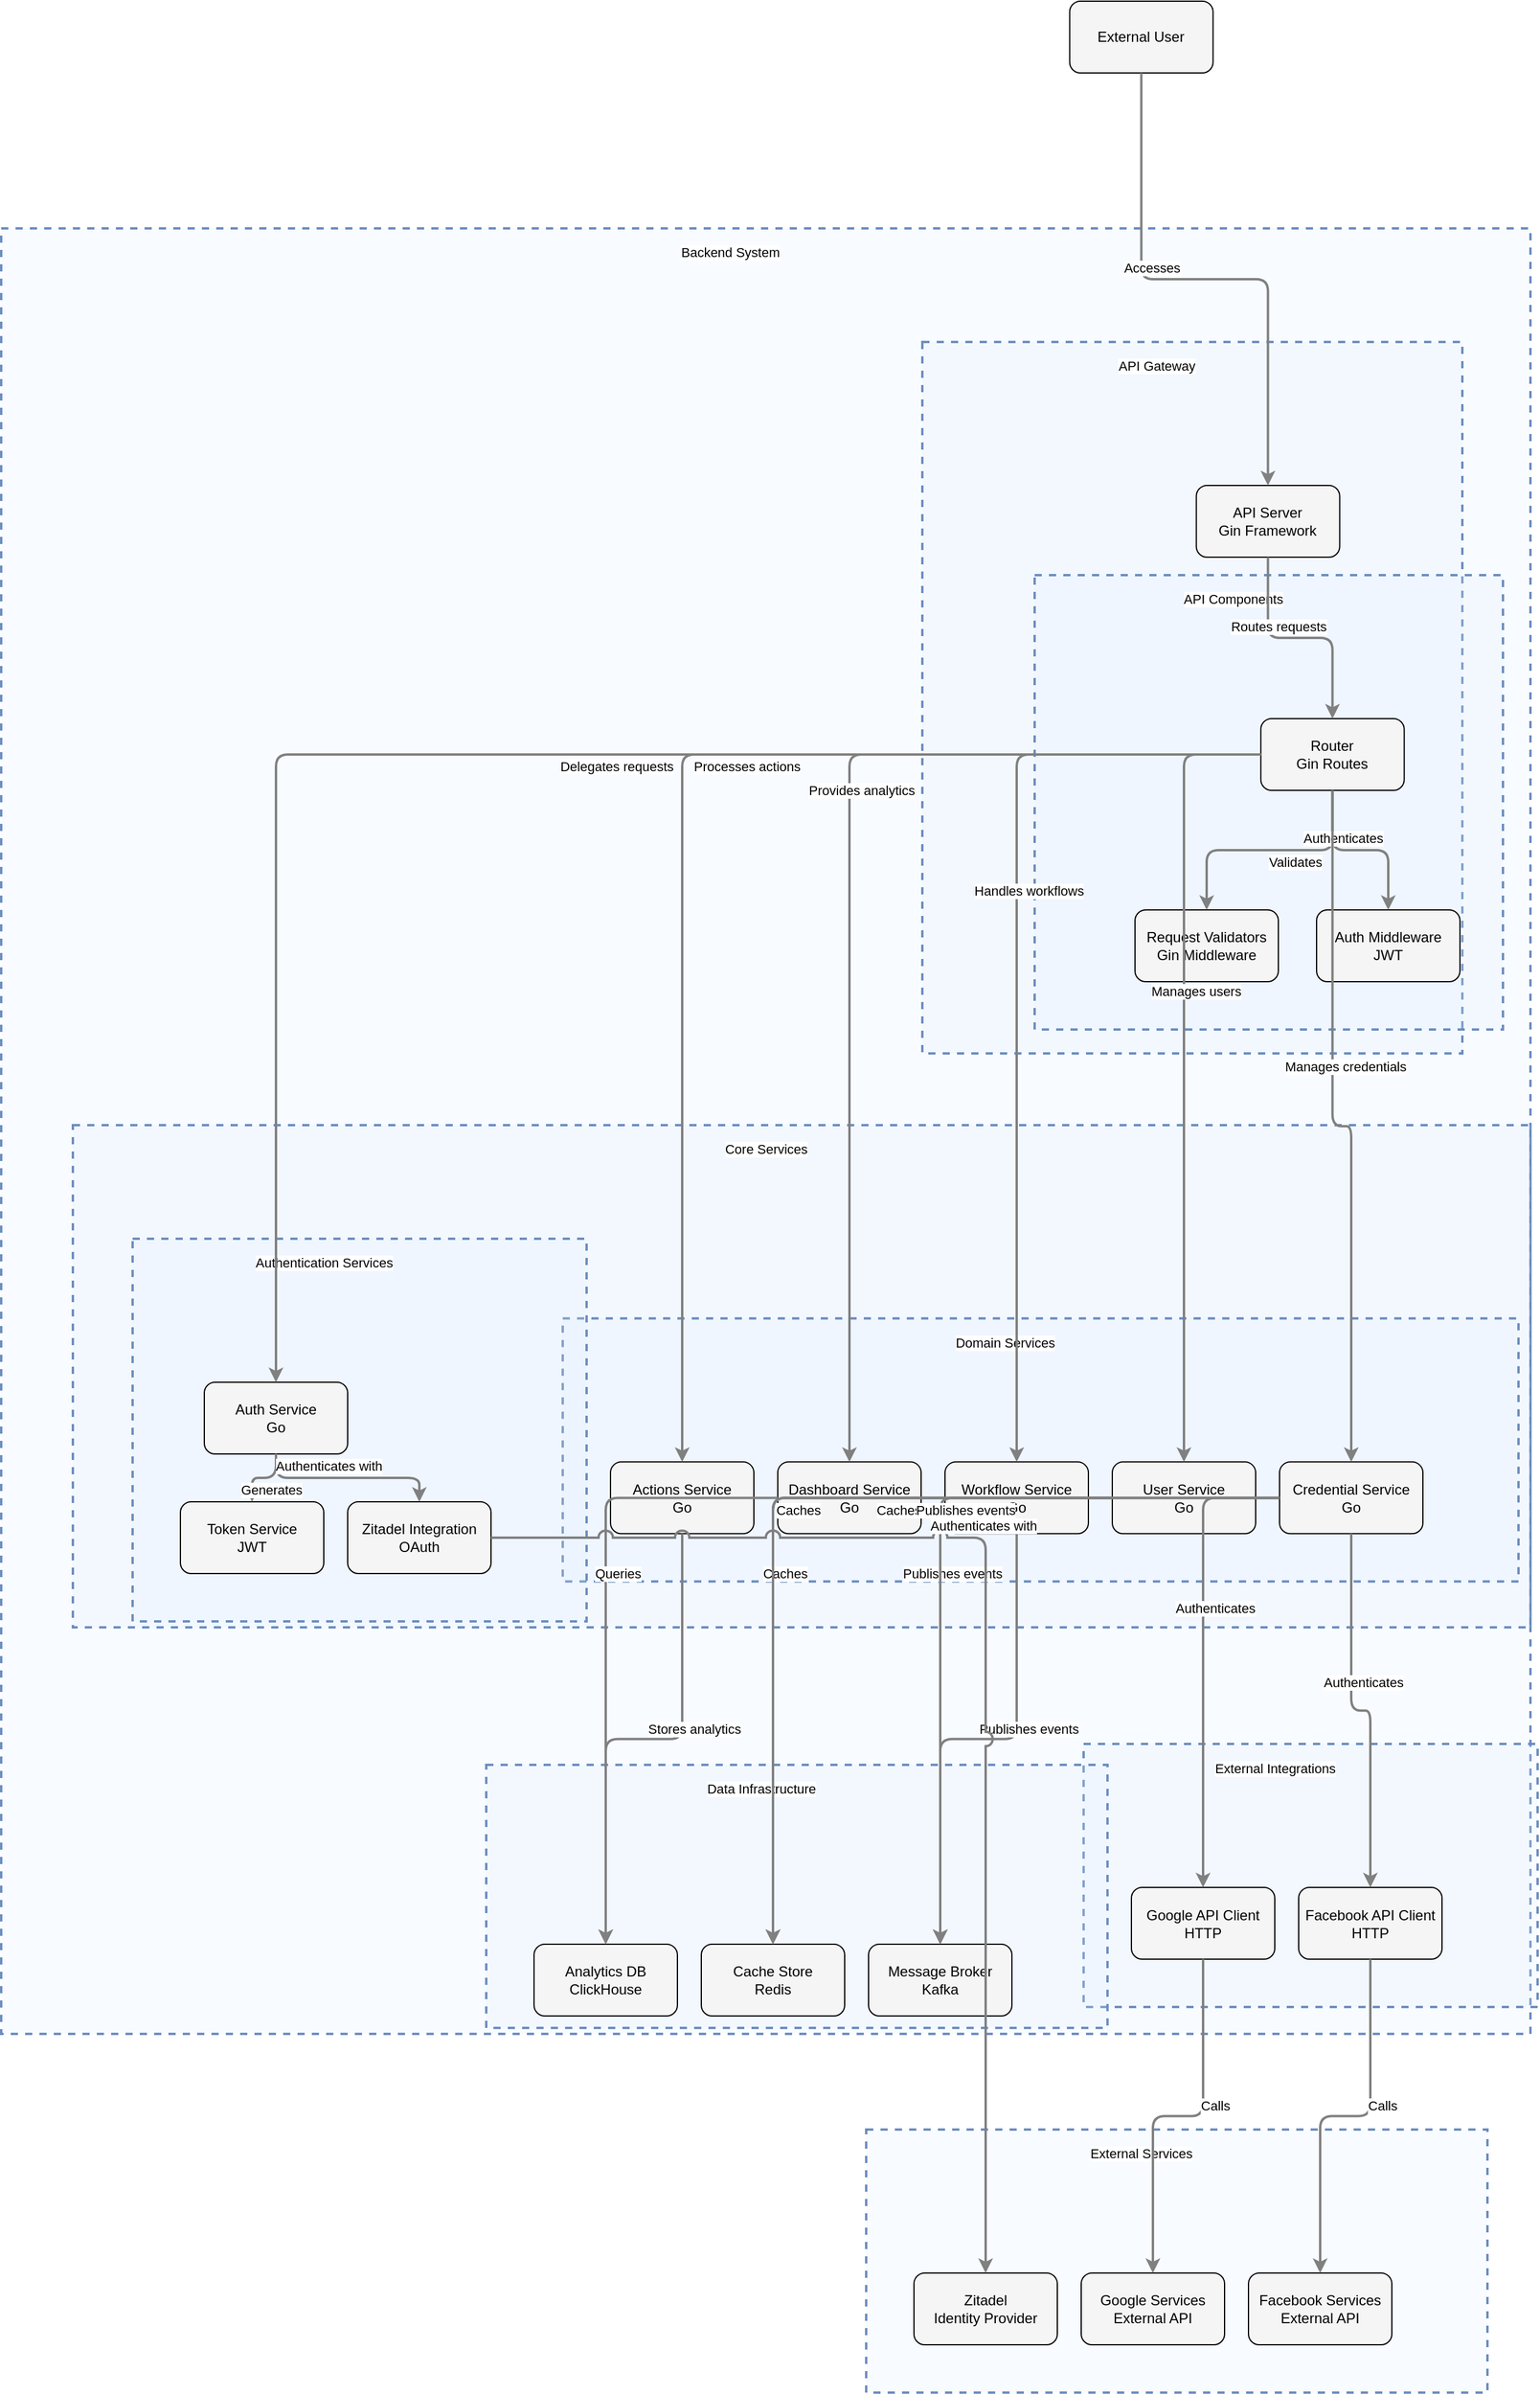 <?xml version="1.0" encoding="UTF-8"?>
      <mxfile version="14.6.5" type="device">
        <diagram id="codeviz-diagram" name="System Diagram">
          <mxGraphModel dx="1000" dy="1000" grid="1" gridSize="10" guides="1" tooltips="1" connect="1" arrows="1" fold="1" page="1" pageScale="1" pageWidth="1169" pageHeight="827" math="0" shadow="0">
            <root>
              <mxCell id="0"/>
              <mxCell id="1" parent="0"/>
              <mxCell id="subGraph3" value="" style="html=1;whiteSpace=wrap;container=1;fillColor=#dae8fc;strokeColor=#6c8ebf;dashed=1;fillOpacity=20;strokeWidth=2;containerType=none;recursiveResize=0;movable=1;resizable=1;autosize=0;dropTarget=0" vertex="1" parent="subGraph4">
                <mxGeometry x="410" y="161.667" width="800" height="220.0" as="geometry"/>
              </mxCell>
              <mxCell id="subGraph3_label" value="Domain Services" style="edgeLabel;html=1;align=center;verticalAlign=middle;resizable=0;labelBackgroundColor=white;spacing=5" vertex="1" parent="subGraph4">
                <mxGeometry x="418" y="169.667" width="724" height="24" as="geometry"/>
              </mxCell>
<mxCell id="subGraph2" value="" style="html=1;whiteSpace=wrap;container=1;fillColor=#dae8fc;strokeColor=#6c8ebf;dashed=1;fillOpacity=20;strokeWidth=2;containerType=none;recursiveResize=0;movable=1;resizable=1;autosize=0;dropTarget=0" vertex="1" parent="subGraph4">
                <mxGeometry x="50" y="95" width="380" height="320" as="geometry"/>
              </mxCell>
              <mxCell id="subGraph2_label" value="Authentication Services" style="edgeLabel;html=1;align=center;verticalAlign=middle;resizable=0;labelBackgroundColor=white;spacing=5" vertex="1" parent="subGraph4">
                <mxGeometry x="58" y="103" width="304" height="24" as="geometry"/>
              </mxCell>
<mxCell id="subGraph0" value="" style="html=1;whiteSpace=wrap;container=1;fillColor=#dae8fc;strokeColor=#6c8ebf;dashed=1;fillOpacity=20;strokeWidth=2;containerType=none;recursiveResize=0;movable=1;resizable=1;autosize=0;dropTarget=0" vertex="1" parent="subGraph1">
                <mxGeometry x="94" y="195" width="392" height="380" as="geometry"/>
              </mxCell>
              <mxCell id="subGraph0_label" value="API Components" style="edgeLabel;html=1;align=center;verticalAlign=middle;resizable=0;labelBackgroundColor=white;spacing=5" vertex="1" parent="subGraph1">
                <mxGeometry x="102" y="203" width="316" height="24" as="geometry"/>
              </mxCell>
<mxCell id="subGraph6" value="" style="html=1;whiteSpace=wrap;container=1;fillColor=#dae8fc;strokeColor=#6c8ebf;dashed=1;fillOpacity=20;strokeWidth=2;containerType=none;recursiveResize=0;movable=1;resizable=1;autosize=0;dropTarget=0" vertex="1" parent="subGraph7">
                <mxGeometry x="906" y="1267.5" width="380" height="220" as="geometry"/>
              </mxCell>
              <mxCell id="subGraph6_label" value="External Integrations" style="edgeLabel;html=1;align=center;verticalAlign=middle;resizable=0;labelBackgroundColor=white;spacing=5" vertex="1" parent="subGraph7">
                <mxGeometry x="914" y="1275.5" width="304" height="24" as="geometry"/>
              </mxCell>
<mxCell id="subGraph5" value="" style="html=1;whiteSpace=wrap;container=1;fillColor=#dae8fc;strokeColor=#6c8ebf;dashed=1;fillOpacity=20;strokeWidth=2;containerType=none;recursiveResize=0;movable=1;resizable=1;autosize=0;dropTarget=0" vertex="1" parent="subGraph7">
                <mxGeometry x="406" y="1285" width="520" height="220" as="geometry"/>
              </mxCell>
              <mxCell id="subGraph5_label" value="Data Infrastructure" style="edgeLabel;html=1;align=center;verticalAlign=middle;resizable=0;labelBackgroundColor=white;spacing=5" vertex="1" parent="subGraph7">
                <mxGeometry x="414" y="1293" width="444" height="24" as="geometry"/>
              </mxCell>
<mxCell id="subGraph4" value="" style="html=1;whiteSpace=wrap;container=1;fillColor=#dae8fc;strokeColor=#6c8ebf;dashed=1;fillOpacity=20;strokeWidth=2;containerType=none;recursiveResize=0;movable=1;resizable=1;autosize=0;dropTarget=0" vertex="1" parent="subGraph7">
                <mxGeometry x="60" y="750" width="1220" height="420" as="geometry"/>
              </mxCell>
              <mxCell id="subGraph4_label" value="Core Services" style="edgeLabel;html=1;align=center;verticalAlign=middle;resizable=0;labelBackgroundColor=white;spacing=5" vertex="1" parent="subGraph7">
                <mxGeometry x="68" y="758" width="1144" height="24" as="geometry"/>
              </mxCell>
<mxCell id="subGraph1" value="" style="html=1;whiteSpace=wrap;container=1;fillColor=#dae8fc;strokeColor=#6c8ebf;dashed=1;fillOpacity=20;strokeWidth=2;containerType=none;recursiveResize=0;movable=1;resizable=1;autosize=0;dropTarget=0" vertex="1" parent="subGraph7">
                <mxGeometry x="771" y="95" width="452" height="595" as="geometry"/>
              </mxCell>
              <mxCell id="subGraph1_label" value="API Gateway" style="edgeLabel;html=1;align=center;verticalAlign=middle;resizable=0;labelBackgroundColor=white;spacing=5" vertex="1" parent="subGraph7">
                <mxGeometry x="779" y="103" width="376" height="24" as="geometry"/>
              </mxCell>
<mxCell id="subGraph8" value="" style="html=1;whiteSpace=wrap;container=1;fillColor=#dae8fc;strokeColor=#6c8ebf;dashed=1;fillOpacity=20;strokeWidth=2;containerType=none;recursiveResize=0;movable=1;resizable=1;autosize=0;dropTarget=0" vertex="1" parent="1">
                <mxGeometry x="778" y="1792" width="520" height="220" as="geometry"/>
              </mxCell>
              <mxCell id="subGraph8_label" value="External Services" style="edgeLabel;html=1;align=center;verticalAlign=middle;resizable=0;labelBackgroundColor=white;spacing=5" vertex="1" parent="1">
                <mxGeometry x="786" y="1800" width="444" height="24" as="geometry"/>
              </mxCell>
<mxCell id="subGraph7" value="" style="html=1;whiteSpace=wrap;container=1;fillColor=#dae8fc;strokeColor=#6c8ebf;dashed=1;fillOpacity=20;strokeWidth=2;containerType=none;recursiveResize=0;movable=1;resizable=1;autosize=0;dropTarget=0" vertex="1" parent="1">
                <mxGeometry x="54" y="202" width="1280" height="1510" as="geometry"/>
              </mxCell>
              <mxCell id="subGraph7_label" value="Backend System" style="edgeLabel;html=1;align=center;verticalAlign=middle;resizable=0;labelBackgroundColor=white;spacing=5" vertex="1" parent="1">
                <mxGeometry x="62" y="210" width="1204" height="24" as="geometry"/>
              </mxCell>
              <mxCell id="User" value="External User" style="rounded=1;whiteSpace=wrap;html=1;fillColor=#f5f5f5" vertex="1" parent="1">
                    <mxGeometry x="948.333" y="12" width="120" height="60" as="geometry"/>
                  </mxCell>
<mxCell id="GoogleAPI" value="Google Services&lt;br&gt;External API" style="rounded=1;whiteSpace=wrap;html=1;fillColor=#f5f5f5" vertex="1" parent="subGraph8">
                    <mxGeometry x="180" y="120" width="120" height="60" as="geometry"/>
                  </mxCell>
<mxCell id="FacebookAPI" value="Facebook Services&lt;br&gt;External API" style="rounded=1;whiteSpace=wrap;html=1;fillColor=#f5f5f5" vertex="1" parent="subGraph8">
                    <mxGeometry x="320" y="120" width="120" height="60" as="geometry"/>
                  </mxCell>
<mxCell id="ZitadelIDP" value="Zitadel&lt;br&gt;Identity Provider" style="rounded=1;whiteSpace=wrap;html=1;fillColor=#f5f5f5" vertex="1" parent="subGraph8">
                    <mxGeometry x="40" y="120" width="120" height="60" as="geometry"/>
                  </mxCell>
<mxCell id="APIServer" value="API Server&lt;br&gt;Gin Framework" style="rounded=1;whiteSpace=wrap;html=1;fillColor=#f5f5f5" vertex="1" parent="subGraph1">
                    <mxGeometry x="229.333" y="120" width="120" height="60" as="geometry"/>
                  </mxCell>
<mxCell id="RedisCache" value="Cache Store&lt;br&gt;Redis" style="rounded=1;whiteSpace=wrap;html=1;fillColor=#f5f5f5" vertex="1" parent="subGraph5">
                    <mxGeometry x="180" y="150" width="120" height="60" as="geometry"/>
                  </mxCell>
<mxCell id="KafkaBroker" value="Message Broker&lt;br&gt;Kafka" style="rounded=1;whiteSpace=wrap;html=1;fillColor=#f5f5f5" vertex="1" parent="subGraph5">
                    <mxGeometry x="320" y="150" width="120" height="60" as="geometry"/>
                  </mxCell>
<mxCell id="ClickHouseDB" value="Analytics DB&lt;br&gt;ClickHouse" style="rounded=1;whiteSpace=wrap;html=1;fillColor=#f5f5f5" vertex="1" parent="subGraph5">
                    <mxGeometry x="40" y="150" width="120" height="60" as="geometry"/>
                  </mxCell>
<mxCell id="GoogleClient" value="Google API Client&lt;br&gt;HTTP" style="rounded=1;whiteSpace=wrap;html=1;fillColor=#f5f5f5" vertex="1" parent="subGraph6">
                    <mxGeometry x="40" y="120" width="120" height="60" as="geometry"/>
                  </mxCell>
<mxCell id="FacebookClient" value="Facebook API Client&lt;br&gt;HTTP" style="rounded=1;whiteSpace=wrap;html=1;fillColor=#f5f5f5" vertex="1" parent="subGraph6">
                    <mxGeometry x="180" y="120" width="120" height="60" as="geometry"/>
                  </mxCell>
<mxCell id="Router" value="Router&lt;br&gt;Gin Routes" style="rounded=1;whiteSpace=wrap;html=1;fillColor=#f5f5f5" vertex="1" parent="subGraph0">
                    <mxGeometry x="189.333" y="120" width="120" height="60" as="geometry"/>
                  </mxCell>
<mxCell id="AuthMiddleware" value="Auth Middleware&lt;br&gt;JWT" style="rounded=1;whiteSpace=wrap;html=1;fillColor=#f5f5f5" vertex="1" parent="subGraph0">
                    <mxGeometry x="236" y="280" width="120" height="60" as="geometry"/>
                  </mxCell>
<mxCell id="Validators" value="Request Validators&lt;br&gt;Gin Middleware" style="rounded=1;whiteSpace=wrap;html=1;fillColor=#f5f5f5" vertex="1" parent="subGraph0">
                    <mxGeometry x="84" y="280" width="120" height="60" as="geometry"/>
                  </mxCell>
<mxCell id="AuthService" value="Auth Service&lt;br&gt;Go" style="rounded=1;whiteSpace=wrap;html=1;fillColor=#f5f5f5" vertex="1" parent="subGraph2">
                    <mxGeometry x="60" y="120" width="120" height="60" as="geometry"/>
                  </mxCell>
<mxCell id="TokenService" value="Token Service&lt;br&gt;JWT" style="rounded=1;whiteSpace=wrap;html=1;fillColor=#f5f5f5" vertex="1" parent="subGraph2">
                    <mxGeometry x="40" y="220" width="120" height="60" as="geometry"/>
                  </mxCell>
<mxCell id="ZitadelService" value="Zitadel Integration&lt;br&gt;OAuth" style="rounded=1;whiteSpace=wrap;html=1;fillColor=#f5f5f5" vertex="1" parent="subGraph2">
                    <mxGeometry x="180" y="220" width="120" height="60" as="geometry"/>
                  </mxCell>
<mxCell id="UserService" value="User Service&lt;br&gt;Go" style="rounded=1;whiteSpace=wrap;html=1;fillColor=#f5f5f5" vertex="1" parent="subGraph3">
                    <mxGeometry x="460" y="120" width="120" height="60" as="geometry"/>
                  </mxCell>
<mxCell id="WorkflowService" value="Workflow Service&lt;br&gt;Go" style="rounded=1;whiteSpace=wrap;html=1;fillColor=#f5f5f5" vertex="1" parent="subGraph3">
                    <mxGeometry x="320" y="120" width="120" height="60" as="geometry"/>
                  </mxCell>
<mxCell id="CredentialService" value="Credential Service&lt;br&gt;Go" style="rounded=1;whiteSpace=wrap;html=1;fillColor=#f5f5f5" vertex="1" parent="subGraph3">
                    <mxGeometry x="600" y="120" width="120" height="60" as="geometry"/>
                  </mxCell>
<mxCell id="DashboardService" value="Dashboard Service&lt;br&gt;Go" style="rounded=1;whiteSpace=wrap;html=1;fillColor=#f5f5f5" vertex="1" parent="subGraph3">
                    <mxGeometry x="180" y="120" width="120" height="60" as="geometry"/>
                  </mxCell>
<mxCell id="ActionsService" value="Actions Service&lt;br&gt;Go" style="rounded=1;whiteSpace=wrap;html=1;fillColor=#f5f5f5" vertex="1" parent="subGraph3">
                    <mxGeometry x="40" y="120" width="120" height="60" as="geometry"/>
                  </mxCell>
              <mxCell id="edge-L_User_APIServer_0" style="edgeStyle=orthogonalEdgeStyle;rounded=1;orthogonalLoop=1;jettySize=auto;html=1;strokeColor=#808080;strokeWidth=2;jumpStyle=arc;jumpSize=10;spacing=15;labelBackgroundColor=white;labelBorderColor=none" edge="1" parent="1" source="User" target="APIServer">
                  <mxGeometry relative="1" as="geometry"/>
                </mxCell>
                <mxCell id="edge-L_User_APIServer_0_label" value="Accesses" style="edgeLabel;html=1;align=center;verticalAlign=middle;resizable=0;points=[];" vertex="1" connectable="0" parent="edge-L_User_APIServer_0">
                  <mxGeometry x="-0.2" y="10" relative="1" as="geometry">
                    <mxPoint as="offset"/>
                  </mxGeometry>
                </mxCell>
<mxCell id="edge-L_APIServer_Router_1" style="edgeStyle=orthogonalEdgeStyle;rounded=1;orthogonalLoop=1;jettySize=auto;html=1;strokeColor=#808080;strokeWidth=2;jumpStyle=arc;jumpSize=10;spacing=15;labelBackgroundColor=white;labelBorderColor=none" edge="1" parent="1" source="APIServer" target="Router">
                  <mxGeometry relative="1" as="geometry"/>
                </mxCell>
                <mxCell id="edge-L_APIServer_Router_1_label" value="Routes requests" style="edgeLabel;html=1;align=center;verticalAlign=middle;resizable=0;points=[];" vertex="1" connectable="0" parent="edge-L_APIServer_Router_1">
                  <mxGeometry x="-0.2" y="10" relative="1" as="geometry">
                    <mxPoint as="offset"/>
                  </mxGeometry>
                </mxCell>
<mxCell id="edge-L_Router_Validators_2" style="edgeStyle=orthogonalEdgeStyle;rounded=1;orthogonalLoop=1;jettySize=auto;html=1;strokeColor=#808080;strokeWidth=2;jumpStyle=arc;jumpSize=10;spacing=15;labelBackgroundColor=white;labelBorderColor=none" edge="1" parent="1" source="Router" target="Validators">
                  <mxGeometry relative="1" as="geometry"/>
                </mxCell>
                <mxCell id="edge-L_Router_Validators_2_label" value="Validates" style="edgeLabel;html=1;align=center;verticalAlign=middle;resizable=0;points=[];" vertex="1" connectable="0" parent="edge-L_Router_Validators_2">
                  <mxGeometry x="-0.2" y="10" relative="1" as="geometry">
                    <mxPoint as="offset"/>
                  </mxGeometry>
                </mxCell>
<mxCell id="edge-L_Router_AuthMiddleware_3" style="edgeStyle=orthogonalEdgeStyle;rounded=1;orthogonalLoop=1;jettySize=auto;html=1;strokeColor=#808080;strokeWidth=2;jumpStyle=arc;jumpSize=10;spacing=15;labelBackgroundColor=white;labelBorderColor=none" edge="1" parent="1" source="Router" target="AuthMiddleware">
                  <mxGeometry relative="1" as="geometry"/>
                </mxCell>
                <mxCell id="edge-L_Router_AuthMiddleware_3_label" value="Authenticates" style="edgeLabel;html=1;align=center;verticalAlign=middle;resizable=0;points=[];" vertex="1" connectable="0" parent="edge-L_Router_AuthMiddleware_3">
                  <mxGeometry x="-0.2" y="10" relative="1" as="geometry">
                    <mxPoint as="offset"/>
                  </mxGeometry>
                </mxCell>
<mxCell id="edge-L_Router_AuthService_4" style="edgeStyle=orthogonalEdgeStyle;rounded=1;orthogonalLoop=1;jettySize=auto;html=1;strokeColor=#808080;strokeWidth=2;jumpStyle=arc;jumpSize=10;spacing=15;labelBackgroundColor=white;labelBorderColor=none" edge="1" parent="1" source="Router" target="AuthService">
                  <mxGeometry relative="1" as="geometry"/>
                </mxCell>
                <mxCell id="edge-L_Router_AuthService_4_label" value="Delegates requests" style="edgeLabel;html=1;align=center;verticalAlign=middle;resizable=0;points=[];" vertex="1" connectable="0" parent="edge-L_Router_AuthService_4">
                  <mxGeometry x="-0.2" y="10" relative="1" as="geometry">
                    <mxPoint as="offset"/>
                  </mxGeometry>
                </mxCell>
<mxCell id="edge-L_Router_UserService_5" style="edgeStyle=orthogonalEdgeStyle;rounded=1;orthogonalLoop=1;jettySize=auto;html=1;strokeColor=#808080;strokeWidth=2;jumpStyle=arc;jumpSize=10;spacing=15;labelBackgroundColor=white;labelBorderColor=none" edge="1" parent="1" source="Router" target="UserService">
                  <mxGeometry relative="1" as="geometry"/>
                </mxCell>
                <mxCell id="edge-L_Router_UserService_5_label" value="Manages users" style="edgeLabel;html=1;align=center;verticalAlign=middle;resizable=0;points=[];" vertex="1" connectable="0" parent="edge-L_Router_UserService_5">
                  <mxGeometry x="-0.2" y="10" relative="1" as="geometry">
                    <mxPoint as="offset"/>
                  </mxGeometry>
                </mxCell>
<mxCell id="edge-L_Router_WorkflowService_6" style="edgeStyle=orthogonalEdgeStyle;rounded=1;orthogonalLoop=1;jettySize=auto;html=1;strokeColor=#808080;strokeWidth=2;jumpStyle=arc;jumpSize=10;spacing=15;labelBackgroundColor=white;labelBorderColor=none" edge="1" parent="1" source="Router" target="WorkflowService">
                  <mxGeometry relative="1" as="geometry"/>
                </mxCell>
                <mxCell id="edge-L_Router_WorkflowService_6_label" value="Handles workflows" style="edgeLabel;html=1;align=center;verticalAlign=middle;resizable=0;points=[];" vertex="1" connectable="0" parent="edge-L_Router_WorkflowService_6">
                  <mxGeometry x="-0.2" y="10" relative="1" as="geometry">
                    <mxPoint as="offset"/>
                  </mxGeometry>
                </mxCell>
<mxCell id="edge-L_Router_CredentialService_7" style="edgeStyle=orthogonalEdgeStyle;rounded=1;orthogonalLoop=1;jettySize=auto;html=1;strokeColor=#808080;strokeWidth=2;jumpStyle=arc;jumpSize=10;spacing=15;labelBackgroundColor=white;labelBorderColor=none" edge="1" parent="1" source="Router" target="CredentialService">
                  <mxGeometry relative="1" as="geometry"/>
                </mxCell>
                <mxCell id="edge-L_Router_CredentialService_7_label" value="Manages credentials" style="edgeLabel;html=1;align=center;verticalAlign=middle;resizable=0;points=[];" vertex="1" connectable="0" parent="edge-L_Router_CredentialService_7">
                  <mxGeometry x="-0.2" y="10" relative="1" as="geometry">
                    <mxPoint as="offset"/>
                  </mxGeometry>
                </mxCell>
<mxCell id="edge-L_Router_DashboardService_8" style="edgeStyle=orthogonalEdgeStyle;rounded=1;orthogonalLoop=1;jettySize=auto;html=1;strokeColor=#808080;strokeWidth=2;jumpStyle=arc;jumpSize=10;spacing=15;labelBackgroundColor=white;labelBorderColor=none" edge="1" parent="1" source="Router" target="DashboardService">
                  <mxGeometry relative="1" as="geometry"/>
                </mxCell>
                <mxCell id="edge-L_Router_DashboardService_8_label" value="Provides analytics" style="edgeLabel;html=1;align=center;verticalAlign=middle;resizable=0;points=[];" vertex="1" connectable="0" parent="edge-L_Router_DashboardService_8">
                  <mxGeometry x="-0.2" y="10" relative="1" as="geometry">
                    <mxPoint as="offset"/>
                  </mxGeometry>
                </mxCell>
<mxCell id="edge-L_Router_ActionsService_9" style="edgeStyle=orthogonalEdgeStyle;rounded=1;orthogonalLoop=1;jettySize=auto;html=1;strokeColor=#808080;strokeWidth=2;jumpStyle=arc;jumpSize=10;spacing=15;labelBackgroundColor=white;labelBorderColor=none" edge="1" parent="1" source="Router" target="ActionsService">
                  <mxGeometry relative="1" as="geometry"/>
                </mxCell>
                <mxCell id="edge-L_Router_ActionsService_9_label" value="Processes actions" style="edgeLabel;html=1;align=center;verticalAlign=middle;resizable=0;points=[];" vertex="1" connectable="0" parent="edge-L_Router_ActionsService_9">
                  <mxGeometry x="-0.2" y="10" relative="1" as="geometry">
                    <mxPoint as="offset"/>
                  </mxGeometry>
                </mxCell>
<mxCell id="edge-L_AuthService_TokenService_10" style="edgeStyle=orthogonalEdgeStyle;rounded=1;orthogonalLoop=1;jettySize=auto;html=1;strokeColor=#808080;strokeWidth=2;jumpStyle=arc;jumpSize=10;spacing=15;labelBackgroundColor=white;labelBorderColor=none" edge="1" parent="1" source="AuthService" target="TokenService">
                  <mxGeometry relative="1" as="geometry"/>
                </mxCell>
                <mxCell id="edge-L_AuthService_TokenService_10_label" value="Generates" style="edgeLabel;html=1;align=center;verticalAlign=middle;resizable=0;points=[];" vertex="1" connectable="0" parent="edge-L_AuthService_TokenService_10">
                  <mxGeometry x="-0.2" y="10" relative="1" as="geometry">
                    <mxPoint as="offset"/>
                  </mxGeometry>
                </mxCell>
<mxCell id="edge-L_AuthService_ZitadelService_11" style="edgeStyle=orthogonalEdgeStyle;rounded=1;orthogonalLoop=1;jettySize=auto;html=1;strokeColor=#808080;strokeWidth=2;jumpStyle=arc;jumpSize=10;spacing=15;labelBackgroundColor=white;labelBorderColor=none" edge="1" parent="1" source="AuthService" target="ZitadelService">
                  <mxGeometry relative="1" as="geometry"/>
                </mxCell>
                <mxCell id="edge-L_AuthService_ZitadelService_11_label" value="Authenticates with" style="edgeLabel;html=1;align=center;verticalAlign=middle;resizable=0;points=[];" vertex="1" connectable="0" parent="edge-L_AuthService_ZitadelService_11">
                  <mxGeometry x="-0.2" y="10" relative="1" as="geometry">
                    <mxPoint as="offset"/>
                  </mxGeometry>
                </mxCell>
<mxCell id="edge-L_UserService_RedisCache_12" style="edgeStyle=orthogonalEdgeStyle;rounded=1;orthogonalLoop=1;jettySize=auto;html=1;strokeColor=#808080;strokeWidth=2;jumpStyle=arc;jumpSize=10;spacing=15;labelBackgroundColor=white;labelBorderColor=none" edge="1" parent="1" source="UserService" target="RedisCache">
                  <mxGeometry relative="1" as="geometry"/>
                </mxCell>
                <mxCell id="edge-L_UserService_RedisCache_12_label" value="Caches" style="edgeLabel;html=1;align=center;verticalAlign=middle;resizable=0;points=[];" vertex="1" connectable="0" parent="edge-L_UserService_RedisCache_12">
                  <mxGeometry x="-0.2" y="10" relative="1" as="geometry">
                    <mxPoint as="offset"/>
                  </mxGeometry>
                </mxCell>
<mxCell id="edge-L_WorkflowService_RedisCache_13" style="edgeStyle=orthogonalEdgeStyle;rounded=1;orthogonalLoop=1;jettySize=auto;html=1;strokeColor=#808080;strokeWidth=2;jumpStyle=arc;jumpSize=10;spacing=15;labelBackgroundColor=white;labelBorderColor=none" edge="1" parent="1" source="WorkflowService" target="RedisCache">
                  <mxGeometry relative="1" as="geometry"/>
                </mxCell>
                <mxCell id="edge-L_WorkflowService_RedisCache_13_label" value="Caches" style="edgeLabel;html=1;align=center;verticalAlign=middle;resizable=0;points=[];" vertex="1" connectable="0" parent="edge-L_WorkflowService_RedisCache_13">
                  <mxGeometry x="-0.2" y="10" relative="1" as="geometry">
                    <mxPoint as="offset"/>
                  </mxGeometry>
                </mxCell>
<mxCell id="edge-L_CredentialService_RedisCache_14" style="edgeStyle=orthogonalEdgeStyle;rounded=1;orthogonalLoop=1;jettySize=auto;html=1;strokeColor=#808080;strokeWidth=2;jumpStyle=arc;jumpSize=10;spacing=15;labelBackgroundColor=white;labelBorderColor=none" edge="1" parent="1" source="CredentialService" target="RedisCache">
                  <mxGeometry relative="1" as="geometry"/>
                </mxCell>
                <mxCell id="edge-L_CredentialService_RedisCache_14_label" value="Caches" style="edgeLabel;html=1;align=center;verticalAlign=middle;resizable=0;points=[];" vertex="1" connectable="0" parent="edge-L_CredentialService_RedisCache_14">
                  <mxGeometry x="-0.2" y="10" relative="1" as="geometry">
                    <mxPoint as="offset"/>
                  </mxGeometry>
                </mxCell>
<mxCell id="edge-L_UserService_KafkaBroker_15" style="edgeStyle=orthogonalEdgeStyle;rounded=1;orthogonalLoop=1;jettySize=auto;html=1;strokeColor=#808080;strokeWidth=2;jumpStyle=arc;jumpSize=10;spacing=15;labelBackgroundColor=white;labelBorderColor=none" edge="1" parent="1" source="UserService" target="KafkaBroker">
                  <mxGeometry relative="1" as="geometry"/>
                </mxCell>
                <mxCell id="edge-L_UserService_KafkaBroker_15_label" value="Publishes events" style="edgeLabel;html=1;align=center;verticalAlign=middle;resizable=0;points=[];" vertex="1" connectable="0" parent="edge-L_UserService_KafkaBroker_15">
                  <mxGeometry x="-0.2" y="10" relative="1" as="geometry">
                    <mxPoint as="offset"/>
                  </mxGeometry>
                </mxCell>
<mxCell id="edge-L_WorkflowService_KafkaBroker_16" style="edgeStyle=orthogonalEdgeStyle;rounded=1;orthogonalLoop=1;jettySize=auto;html=1;strokeColor=#808080;strokeWidth=2;jumpStyle=arc;jumpSize=10;spacing=15;labelBackgroundColor=white;labelBorderColor=none" edge="1" parent="1" source="WorkflowService" target="KafkaBroker">
                  <mxGeometry relative="1" as="geometry"/>
                </mxCell>
                <mxCell id="edge-L_WorkflowService_KafkaBroker_16_label" value="Publishes events" style="edgeLabel;html=1;align=center;verticalAlign=middle;resizable=0;points=[];" vertex="1" connectable="0" parent="edge-L_WorkflowService_KafkaBroker_16">
                  <mxGeometry x="-0.2" y="10" relative="1" as="geometry">
                    <mxPoint as="offset"/>
                  </mxGeometry>
                </mxCell>
<mxCell id="edge-L_CredentialService_KafkaBroker_17" style="edgeStyle=orthogonalEdgeStyle;rounded=1;orthogonalLoop=1;jettySize=auto;html=1;strokeColor=#808080;strokeWidth=2;jumpStyle=arc;jumpSize=10;spacing=15;labelBackgroundColor=white;labelBorderColor=none" edge="1" parent="1" source="CredentialService" target="KafkaBroker">
                  <mxGeometry relative="1" as="geometry"/>
                </mxCell>
                <mxCell id="edge-L_CredentialService_KafkaBroker_17_label" value="Publishes events" style="edgeLabel;html=1;align=center;verticalAlign=middle;resizable=0;points=[];" vertex="1" connectable="0" parent="edge-L_CredentialService_KafkaBroker_17">
                  <mxGeometry x="-0.2" y="10" relative="1" as="geometry">
                    <mxPoint as="offset"/>
                  </mxGeometry>
                </mxCell>
<mxCell id="edge-L_DashboardService_ClickHouseDB_18" style="edgeStyle=orthogonalEdgeStyle;rounded=1;orthogonalLoop=1;jettySize=auto;html=1;strokeColor=#808080;strokeWidth=2;jumpStyle=arc;jumpSize=10;spacing=15;labelBackgroundColor=white;labelBorderColor=none" edge="1" parent="1" source="DashboardService" target="ClickHouseDB">
                  <mxGeometry relative="1" as="geometry"/>
                </mxCell>
                <mxCell id="edge-L_DashboardService_ClickHouseDB_18_label" value="Queries" style="edgeLabel;html=1;align=center;verticalAlign=middle;resizable=0;points=[];" vertex="1" connectable="0" parent="edge-L_DashboardService_ClickHouseDB_18">
                  <mxGeometry x="-0.2" y="10" relative="1" as="geometry">
                    <mxPoint as="offset"/>
                  </mxGeometry>
                </mxCell>
<mxCell id="edge-L_ActionsService_ClickHouseDB_19" style="edgeStyle=orthogonalEdgeStyle;rounded=1;orthogonalLoop=1;jettySize=auto;html=1;strokeColor=#808080;strokeWidth=2;jumpStyle=arc;jumpSize=10;spacing=15;labelBackgroundColor=white;labelBorderColor=none" edge="1" parent="1" source="ActionsService" target="ClickHouseDB">
                  <mxGeometry relative="1" as="geometry"/>
                </mxCell>
                <mxCell id="edge-L_ActionsService_ClickHouseDB_19_label" value="Stores analytics" style="edgeLabel;html=1;align=center;verticalAlign=middle;resizable=0;points=[];" vertex="1" connectable="0" parent="edge-L_ActionsService_ClickHouseDB_19">
                  <mxGeometry x="-0.2" y="10" relative="1" as="geometry">
                    <mxPoint as="offset"/>
                  </mxGeometry>
                </mxCell>
<mxCell id="edge-L_CredentialService_GoogleClient_20" style="edgeStyle=orthogonalEdgeStyle;rounded=1;orthogonalLoop=1;jettySize=auto;html=1;strokeColor=#808080;strokeWidth=2;jumpStyle=arc;jumpSize=10;spacing=15;labelBackgroundColor=white;labelBorderColor=none" edge="1" parent="1" source="CredentialService" target="GoogleClient">
                  <mxGeometry relative="1" as="geometry"/>
                </mxCell>
                <mxCell id="edge-L_CredentialService_GoogleClient_20_label" value="Authenticates" style="edgeLabel;html=1;align=center;verticalAlign=middle;resizable=0;points=[];" vertex="1" connectable="0" parent="edge-L_CredentialService_GoogleClient_20">
                  <mxGeometry x="-0.2" y="10" relative="1" as="geometry">
                    <mxPoint as="offset"/>
                  </mxGeometry>
                </mxCell>
<mxCell id="edge-L_CredentialService_FacebookClient_21" style="edgeStyle=orthogonalEdgeStyle;rounded=1;orthogonalLoop=1;jettySize=auto;html=1;strokeColor=#808080;strokeWidth=2;jumpStyle=arc;jumpSize=10;spacing=15;labelBackgroundColor=white;labelBorderColor=none" edge="1" parent="1" source="CredentialService" target="FacebookClient">
                  <mxGeometry relative="1" as="geometry"/>
                </mxCell>
                <mxCell id="edge-L_CredentialService_FacebookClient_21_label" value="Authenticates" style="edgeLabel;html=1;align=center;verticalAlign=middle;resizable=0;points=[];" vertex="1" connectable="0" parent="edge-L_CredentialService_FacebookClient_21">
                  <mxGeometry x="-0.2" y="10" relative="1" as="geometry">
                    <mxPoint as="offset"/>
                  </mxGeometry>
                </mxCell>
<mxCell id="edge-L_GoogleClient_GoogleAPI_22" style="edgeStyle=orthogonalEdgeStyle;rounded=1;orthogonalLoop=1;jettySize=auto;html=1;strokeColor=#808080;strokeWidth=2;jumpStyle=arc;jumpSize=10;spacing=15;labelBackgroundColor=white;labelBorderColor=none" edge="1" parent="1" source="GoogleClient" target="GoogleAPI">
                  <mxGeometry relative="1" as="geometry"/>
                </mxCell>
                <mxCell id="edge-L_GoogleClient_GoogleAPI_22_label" value="Calls" style="edgeLabel;html=1;align=center;verticalAlign=middle;resizable=0;points=[];" vertex="1" connectable="0" parent="edge-L_GoogleClient_GoogleAPI_22">
                  <mxGeometry x="-0.2" y="10" relative="1" as="geometry">
                    <mxPoint as="offset"/>
                  </mxGeometry>
                </mxCell>
<mxCell id="edge-L_FacebookClient_FacebookAPI_23" style="edgeStyle=orthogonalEdgeStyle;rounded=1;orthogonalLoop=1;jettySize=auto;html=1;strokeColor=#808080;strokeWidth=2;jumpStyle=arc;jumpSize=10;spacing=15;labelBackgroundColor=white;labelBorderColor=none" edge="1" parent="1" source="FacebookClient" target="FacebookAPI">
                  <mxGeometry relative="1" as="geometry"/>
                </mxCell>
                <mxCell id="edge-L_FacebookClient_FacebookAPI_23_label" value="Calls" style="edgeLabel;html=1;align=center;verticalAlign=middle;resizable=0;points=[];" vertex="1" connectable="0" parent="edge-L_FacebookClient_FacebookAPI_23">
                  <mxGeometry x="-0.2" y="10" relative="1" as="geometry">
                    <mxPoint as="offset"/>
                  </mxGeometry>
                </mxCell>
<mxCell id="edge-L_ZitadelService_ZitadelIDP_24" style="edgeStyle=orthogonalEdgeStyle;rounded=1;orthogonalLoop=1;jettySize=auto;html=1;strokeColor=#808080;strokeWidth=2;jumpStyle=arc;jumpSize=10;spacing=15;labelBackgroundColor=white;labelBorderColor=none" edge="1" parent="1" source="ZitadelService" target="ZitadelIDP">
                  <mxGeometry relative="1" as="geometry"/>
                </mxCell>
                <mxCell id="edge-L_ZitadelService_ZitadelIDP_24_label" value="Authenticates with" style="edgeLabel;html=1;align=center;verticalAlign=middle;resizable=0;points=[];" vertex="1" connectable="0" parent="edge-L_ZitadelService_ZitadelIDP_24">
                  <mxGeometry x="-0.2" y="10" relative="1" as="geometry">
                    <mxPoint as="offset"/>
                  </mxGeometry>
                </mxCell>
            </root>
          </mxGraphModel>
        </diagram>
      </mxfile>
